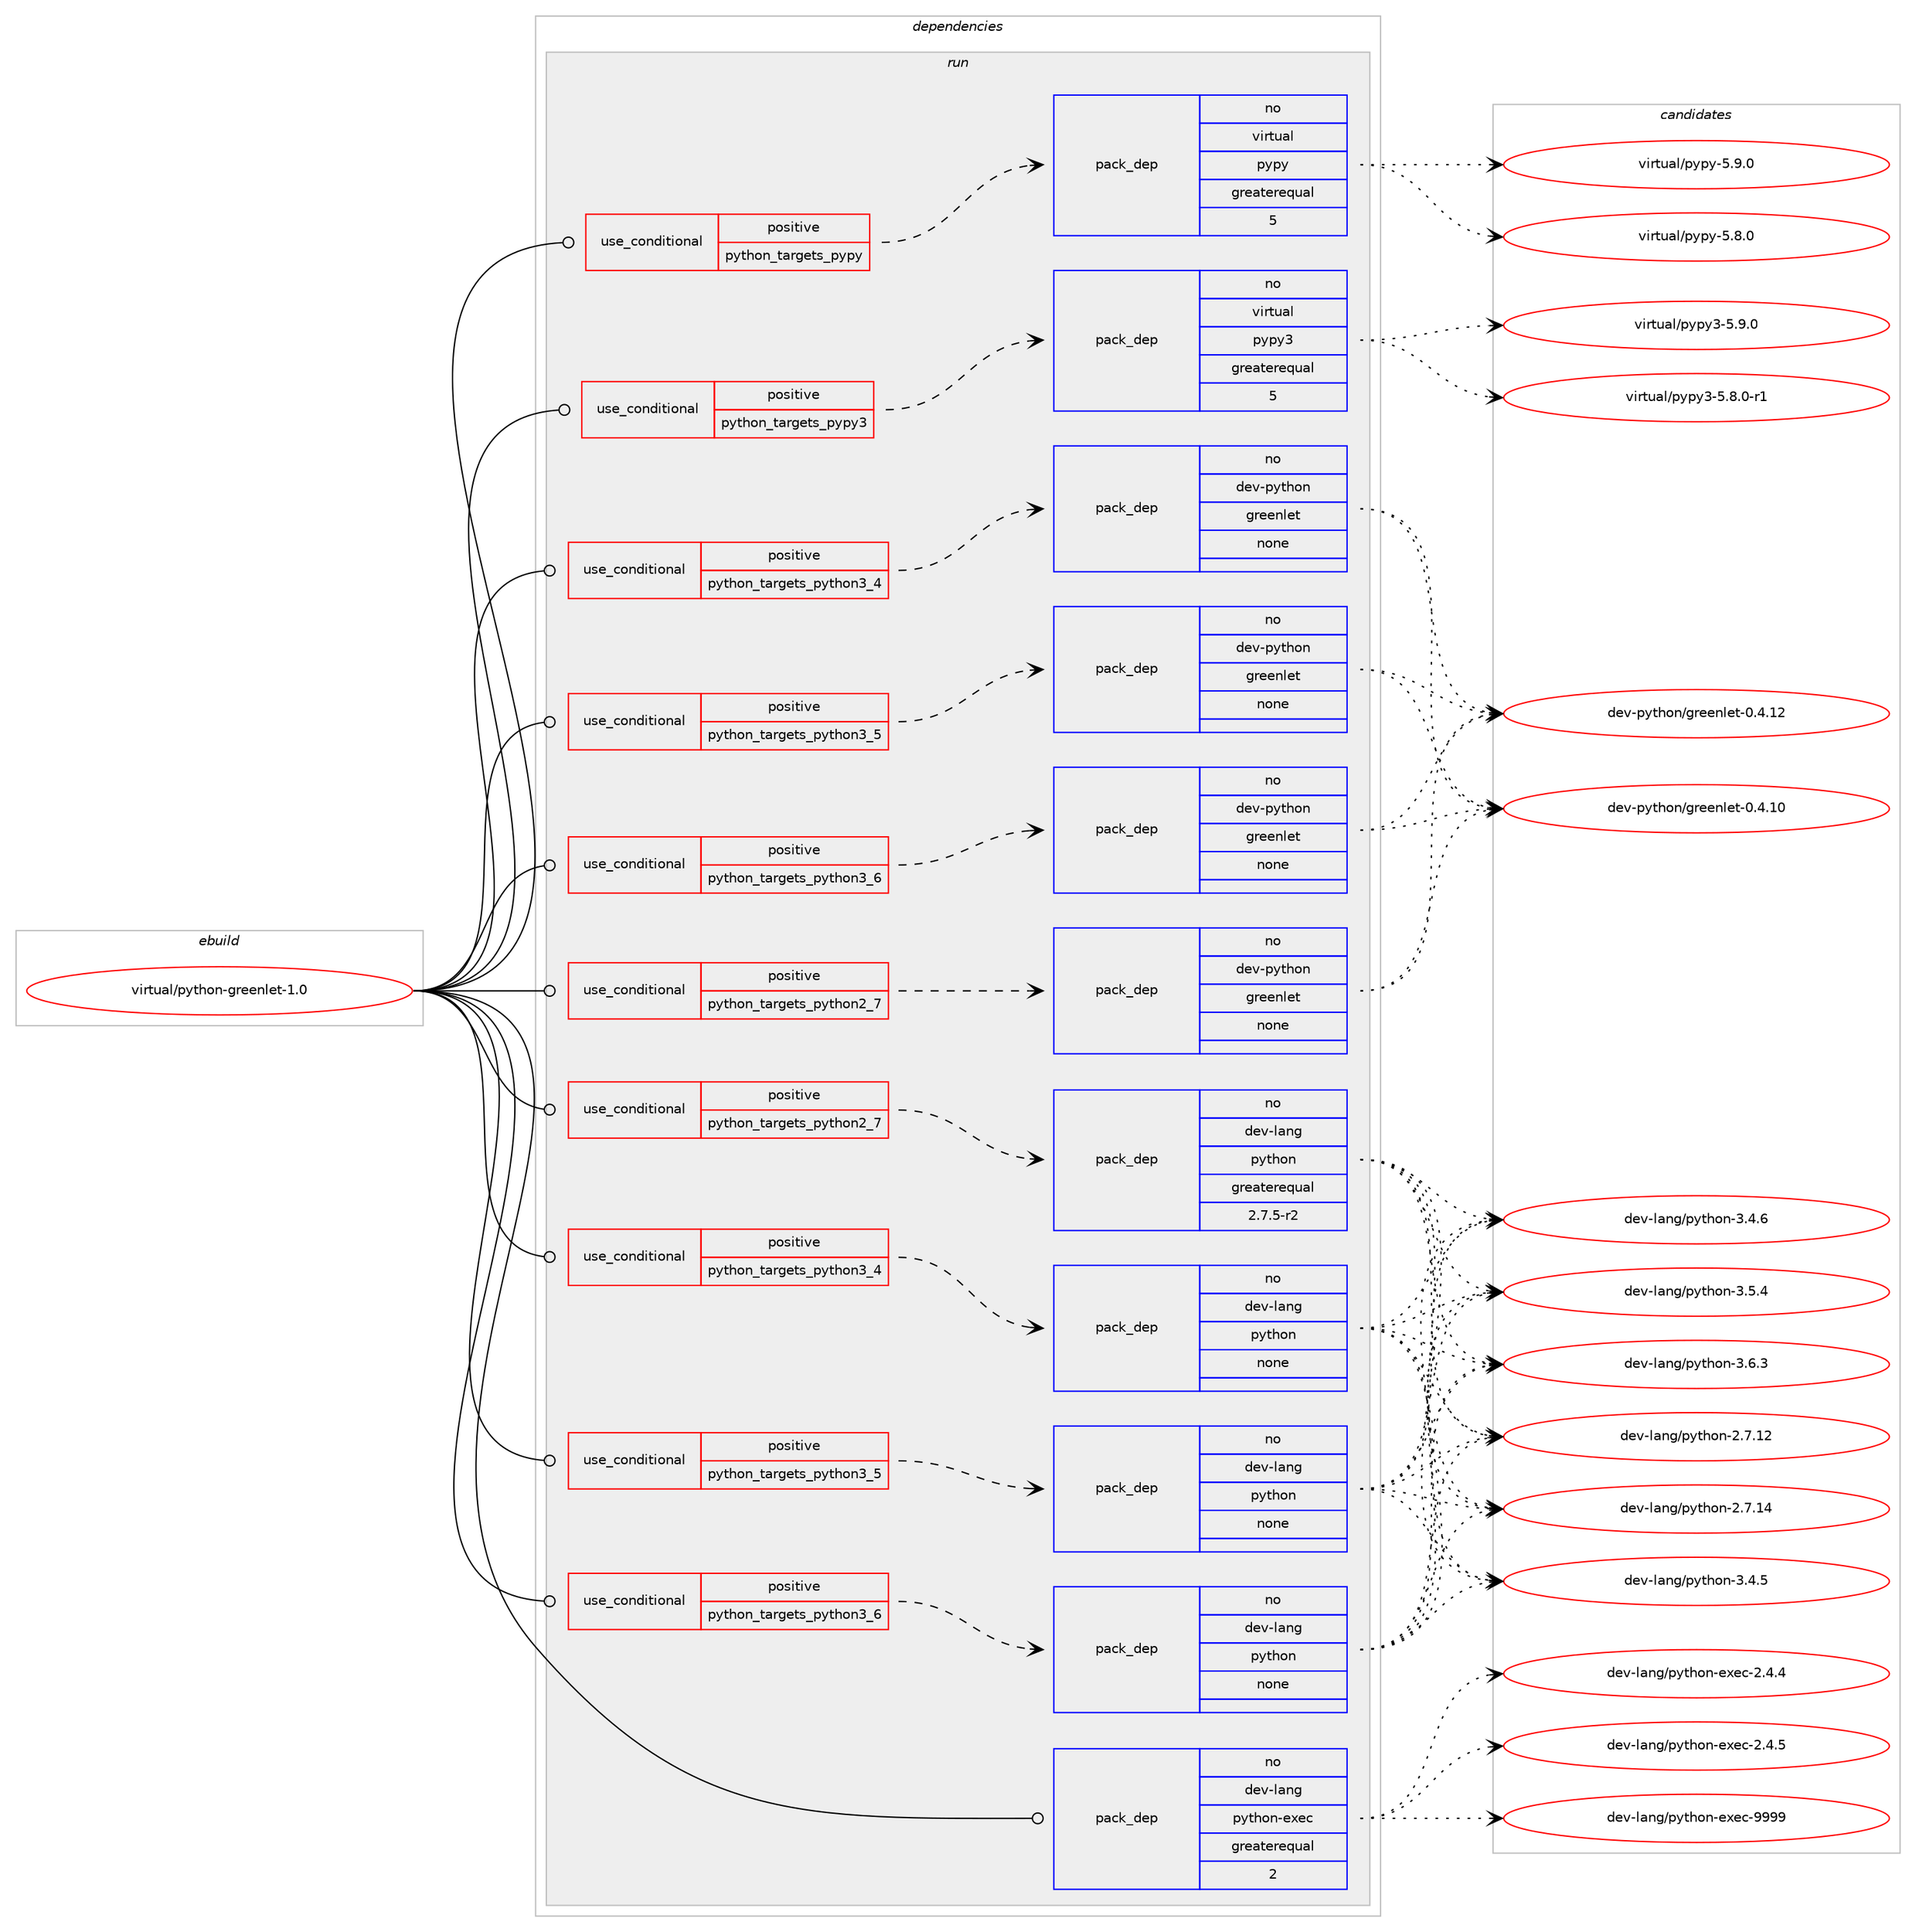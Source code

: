 digraph prolog {

# *************
# Graph options
# *************

newrank=true;
concentrate=true;
compound=true;
graph [rankdir=LR,fontname=Helvetica,fontsize=10,ranksep=1.5];#, ranksep=2.5, nodesep=0.2];
edge  [arrowhead=vee];
node  [fontname=Helvetica,fontsize=10];

# **********
# The ebuild
# **********

subgraph cluster_leftcol {
color=gray;
rank=same;
label=<<i>ebuild</i>>;
id [label="virtual/python-greenlet-1.0", color=red, width=4, href="../virtual/python-greenlet-1.0.svg"];
}

# ****************
# The dependencies
# ****************

subgraph cluster_midcol {
color=gray;
label=<<i>dependencies</i>>;
subgraph cluster_compile {
fillcolor="#eeeeee";
style=filled;
label=<<i>compile</i>>;
}
subgraph cluster_compileandrun {
fillcolor="#eeeeee";
style=filled;
label=<<i>compile and run</i>>;
}
subgraph cluster_run {
fillcolor="#eeeeee";
style=filled;
label=<<i>run</i>>;
subgraph cond118978 {
dependency499043 [label=<<TABLE BORDER="0" CELLBORDER="1" CELLSPACING="0" CELLPADDING="4"><TR><TD ROWSPAN="3" CELLPADDING="10">use_conditional</TD></TR><TR><TD>positive</TD></TR><TR><TD>python_targets_pypy</TD></TR></TABLE>>, shape=none, color=red];
subgraph pack370973 {
dependency499044 [label=<<TABLE BORDER="0" CELLBORDER="1" CELLSPACING="0" CELLPADDING="4" WIDTH="220"><TR><TD ROWSPAN="6" CELLPADDING="30">pack_dep</TD></TR><TR><TD WIDTH="110">no</TD></TR><TR><TD>virtual</TD></TR><TR><TD>pypy</TD></TR><TR><TD>greaterequal</TD></TR><TR><TD>5</TD></TR></TABLE>>, shape=none, color=blue];
}
dependency499043:e -> dependency499044:w [weight=20,style="dashed",arrowhead="vee"];
}
id:e -> dependency499043:w [weight=20,style="solid",arrowhead="odot"];
subgraph cond118979 {
dependency499045 [label=<<TABLE BORDER="0" CELLBORDER="1" CELLSPACING="0" CELLPADDING="4"><TR><TD ROWSPAN="3" CELLPADDING="10">use_conditional</TD></TR><TR><TD>positive</TD></TR><TR><TD>python_targets_pypy3</TD></TR></TABLE>>, shape=none, color=red];
subgraph pack370974 {
dependency499046 [label=<<TABLE BORDER="0" CELLBORDER="1" CELLSPACING="0" CELLPADDING="4" WIDTH="220"><TR><TD ROWSPAN="6" CELLPADDING="30">pack_dep</TD></TR><TR><TD WIDTH="110">no</TD></TR><TR><TD>virtual</TD></TR><TR><TD>pypy3</TD></TR><TR><TD>greaterequal</TD></TR><TR><TD>5</TD></TR></TABLE>>, shape=none, color=blue];
}
dependency499045:e -> dependency499046:w [weight=20,style="dashed",arrowhead="vee"];
}
id:e -> dependency499045:w [weight=20,style="solid",arrowhead="odot"];
subgraph cond118980 {
dependency499047 [label=<<TABLE BORDER="0" CELLBORDER="1" CELLSPACING="0" CELLPADDING="4"><TR><TD ROWSPAN="3" CELLPADDING="10">use_conditional</TD></TR><TR><TD>positive</TD></TR><TR><TD>python_targets_python2_7</TD></TR></TABLE>>, shape=none, color=red];
subgraph pack370975 {
dependency499048 [label=<<TABLE BORDER="0" CELLBORDER="1" CELLSPACING="0" CELLPADDING="4" WIDTH="220"><TR><TD ROWSPAN="6" CELLPADDING="30">pack_dep</TD></TR><TR><TD WIDTH="110">no</TD></TR><TR><TD>dev-lang</TD></TR><TR><TD>python</TD></TR><TR><TD>greaterequal</TD></TR><TR><TD>2.7.5-r2</TD></TR></TABLE>>, shape=none, color=blue];
}
dependency499047:e -> dependency499048:w [weight=20,style="dashed",arrowhead="vee"];
}
id:e -> dependency499047:w [weight=20,style="solid",arrowhead="odot"];
subgraph cond118981 {
dependency499049 [label=<<TABLE BORDER="0" CELLBORDER="1" CELLSPACING="0" CELLPADDING="4"><TR><TD ROWSPAN="3" CELLPADDING="10">use_conditional</TD></TR><TR><TD>positive</TD></TR><TR><TD>python_targets_python2_7</TD></TR></TABLE>>, shape=none, color=red];
subgraph pack370976 {
dependency499050 [label=<<TABLE BORDER="0" CELLBORDER="1" CELLSPACING="0" CELLPADDING="4" WIDTH="220"><TR><TD ROWSPAN="6" CELLPADDING="30">pack_dep</TD></TR><TR><TD WIDTH="110">no</TD></TR><TR><TD>dev-python</TD></TR><TR><TD>greenlet</TD></TR><TR><TD>none</TD></TR><TR><TD></TD></TR></TABLE>>, shape=none, color=blue];
}
dependency499049:e -> dependency499050:w [weight=20,style="dashed",arrowhead="vee"];
}
id:e -> dependency499049:w [weight=20,style="solid",arrowhead="odot"];
subgraph cond118982 {
dependency499051 [label=<<TABLE BORDER="0" CELLBORDER="1" CELLSPACING="0" CELLPADDING="4"><TR><TD ROWSPAN="3" CELLPADDING="10">use_conditional</TD></TR><TR><TD>positive</TD></TR><TR><TD>python_targets_python3_4</TD></TR></TABLE>>, shape=none, color=red];
subgraph pack370977 {
dependency499052 [label=<<TABLE BORDER="0" CELLBORDER="1" CELLSPACING="0" CELLPADDING="4" WIDTH="220"><TR><TD ROWSPAN="6" CELLPADDING="30">pack_dep</TD></TR><TR><TD WIDTH="110">no</TD></TR><TR><TD>dev-lang</TD></TR><TR><TD>python</TD></TR><TR><TD>none</TD></TR><TR><TD></TD></TR></TABLE>>, shape=none, color=blue];
}
dependency499051:e -> dependency499052:w [weight=20,style="dashed",arrowhead="vee"];
}
id:e -> dependency499051:w [weight=20,style="solid",arrowhead="odot"];
subgraph cond118983 {
dependency499053 [label=<<TABLE BORDER="0" CELLBORDER="1" CELLSPACING="0" CELLPADDING="4"><TR><TD ROWSPAN="3" CELLPADDING="10">use_conditional</TD></TR><TR><TD>positive</TD></TR><TR><TD>python_targets_python3_4</TD></TR></TABLE>>, shape=none, color=red];
subgraph pack370978 {
dependency499054 [label=<<TABLE BORDER="0" CELLBORDER="1" CELLSPACING="0" CELLPADDING="4" WIDTH="220"><TR><TD ROWSPAN="6" CELLPADDING="30">pack_dep</TD></TR><TR><TD WIDTH="110">no</TD></TR><TR><TD>dev-python</TD></TR><TR><TD>greenlet</TD></TR><TR><TD>none</TD></TR><TR><TD></TD></TR></TABLE>>, shape=none, color=blue];
}
dependency499053:e -> dependency499054:w [weight=20,style="dashed",arrowhead="vee"];
}
id:e -> dependency499053:w [weight=20,style="solid",arrowhead="odot"];
subgraph cond118984 {
dependency499055 [label=<<TABLE BORDER="0" CELLBORDER="1" CELLSPACING="0" CELLPADDING="4"><TR><TD ROWSPAN="3" CELLPADDING="10">use_conditional</TD></TR><TR><TD>positive</TD></TR><TR><TD>python_targets_python3_5</TD></TR></TABLE>>, shape=none, color=red];
subgraph pack370979 {
dependency499056 [label=<<TABLE BORDER="0" CELLBORDER="1" CELLSPACING="0" CELLPADDING="4" WIDTH="220"><TR><TD ROWSPAN="6" CELLPADDING="30">pack_dep</TD></TR><TR><TD WIDTH="110">no</TD></TR><TR><TD>dev-lang</TD></TR><TR><TD>python</TD></TR><TR><TD>none</TD></TR><TR><TD></TD></TR></TABLE>>, shape=none, color=blue];
}
dependency499055:e -> dependency499056:w [weight=20,style="dashed",arrowhead="vee"];
}
id:e -> dependency499055:w [weight=20,style="solid",arrowhead="odot"];
subgraph cond118985 {
dependency499057 [label=<<TABLE BORDER="0" CELLBORDER="1" CELLSPACING="0" CELLPADDING="4"><TR><TD ROWSPAN="3" CELLPADDING="10">use_conditional</TD></TR><TR><TD>positive</TD></TR><TR><TD>python_targets_python3_5</TD></TR></TABLE>>, shape=none, color=red];
subgraph pack370980 {
dependency499058 [label=<<TABLE BORDER="0" CELLBORDER="1" CELLSPACING="0" CELLPADDING="4" WIDTH="220"><TR><TD ROWSPAN="6" CELLPADDING="30">pack_dep</TD></TR><TR><TD WIDTH="110">no</TD></TR><TR><TD>dev-python</TD></TR><TR><TD>greenlet</TD></TR><TR><TD>none</TD></TR><TR><TD></TD></TR></TABLE>>, shape=none, color=blue];
}
dependency499057:e -> dependency499058:w [weight=20,style="dashed",arrowhead="vee"];
}
id:e -> dependency499057:w [weight=20,style="solid",arrowhead="odot"];
subgraph cond118986 {
dependency499059 [label=<<TABLE BORDER="0" CELLBORDER="1" CELLSPACING="0" CELLPADDING="4"><TR><TD ROWSPAN="3" CELLPADDING="10">use_conditional</TD></TR><TR><TD>positive</TD></TR><TR><TD>python_targets_python3_6</TD></TR></TABLE>>, shape=none, color=red];
subgraph pack370981 {
dependency499060 [label=<<TABLE BORDER="0" CELLBORDER="1" CELLSPACING="0" CELLPADDING="4" WIDTH="220"><TR><TD ROWSPAN="6" CELLPADDING="30">pack_dep</TD></TR><TR><TD WIDTH="110">no</TD></TR><TR><TD>dev-lang</TD></TR><TR><TD>python</TD></TR><TR><TD>none</TD></TR><TR><TD></TD></TR></TABLE>>, shape=none, color=blue];
}
dependency499059:e -> dependency499060:w [weight=20,style="dashed",arrowhead="vee"];
}
id:e -> dependency499059:w [weight=20,style="solid",arrowhead="odot"];
subgraph cond118987 {
dependency499061 [label=<<TABLE BORDER="0" CELLBORDER="1" CELLSPACING="0" CELLPADDING="4"><TR><TD ROWSPAN="3" CELLPADDING="10">use_conditional</TD></TR><TR><TD>positive</TD></TR><TR><TD>python_targets_python3_6</TD></TR></TABLE>>, shape=none, color=red];
subgraph pack370982 {
dependency499062 [label=<<TABLE BORDER="0" CELLBORDER="1" CELLSPACING="0" CELLPADDING="4" WIDTH="220"><TR><TD ROWSPAN="6" CELLPADDING="30">pack_dep</TD></TR><TR><TD WIDTH="110">no</TD></TR><TR><TD>dev-python</TD></TR><TR><TD>greenlet</TD></TR><TR><TD>none</TD></TR><TR><TD></TD></TR></TABLE>>, shape=none, color=blue];
}
dependency499061:e -> dependency499062:w [weight=20,style="dashed",arrowhead="vee"];
}
id:e -> dependency499061:w [weight=20,style="solid",arrowhead="odot"];
subgraph pack370983 {
dependency499063 [label=<<TABLE BORDER="0" CELLBORDER="1" CELLSPACING="0" CELLPADDING="4" WIDTH="220"><TR><TD ROWSPAN="6" CELLPADDING="30">pack_dep</TD></TR><TR><TD WIDTH="110">no</TD></TR><TR><TD>dev-lang</TD></TR><TR><TD>python-exec</TD></TR><TR><TD>greaterequal</TD></TR><TR><TD>2</TD></TR></TABLE>>, shape=none, color=blue];
}
id:e -> dependency499063:w [weight=20,style="solid",arrowhead="odot"];
}
}

# **************
# The candidates
# **************

subgraph cluster_choices {
rank=same;
color=gray;
label=<<i>candidates</i>>;

subgraph choice370973 {
color=black;
nodesep=1;
choice1181051141161179710847112121112121455346564648 [label="virtual/pypy-5.8.0", color=red, width=4,href="../virtual/pypy-5.8.0.svg"];
choice1181051141161179710847112121112121455346574648 [label="virtual/pypy-5.9.0", color=red, width=4,href="../virtual/pypy-5.9.0.svg"];
dependency499044:e -> choice1181051141161179710847112121112121455346564648:w [style=dotted,weight="100"];
dependency499044:e -> choice1181051141161179710847112121112121455346574648:w [style=dotted,weight="100"];
}
subgraph choice370974 {
color=black;
nodesep=1;
choice1181051141161179710847112121112121514553465646484511449 [label="virtual/pypy3-5.8.0-r1", color=red, width=4,href="../virtual/pypy3-5.8.0-r1.svg"];
choice118105114116117971084711212111212151455346574648 [label="virtual/pypy3-5.9.0", color=red, width=4,href="../virtual/pypy3-5.9.0.svg"];
dependency499046:e -> choice1181051141161179710847112121112121514553465646484511449:w [style=dotted,weight="100"];
dependency499046:e -> choice118105114116117971084711212111212151455346574648:w [style=dotted,weight="100"];
}
subgraph choice370975 {
color=black;
nodesep=1;
choice10010111845108971101034711212111610411111045504655464950 [label="dev-lang/python-2.7.12", color=red, width=4,href="../dev-lang/python-2.7.12.svg"];
choice10010111845108971101034711212111610411111045504655464952 [label="dev-lang/python-2.7.14", color=red, width=4,href="../dev-lang/python-2.7.14.svg"];
choice100101118451089711010347112121116104111110455146524653 [label="dev-lang/python-3.4.5", color=red, width=4,href="../dev-lang/python-3.4.5.svg"];
choice100101118451089711010347112121116104111110455146524654 [label="dev-lang/python-3.4.6", color=red, width=4,href="../dev-lang/python-3.4.6.svg"];
choice100101118451089711010347112121116104111110455146534652 [label="dev-lang/python-3.5.4", color=red, width=4,href="../dev-lang/python-3.5.4.svg"];
choice100101118451089711010347112121116104111110455146544651 [label="dev-lang/python-3.6.3", color=red, width=4,href="../dev-lang/python-3.6.3.svg"];
dependency499048:e -> choice10010111845108971101034711212111610411111045504655464950:w [style=dotted,weight="100"];
dependency499048:e -> choice10010111845108971101034711212111610411111045504655464952:w [style=dotted,weight="100"];
dependency499048:e -> choice100101118451089711010347112121116104111110455146524653:w [style=dotted,weight="100"];
dependency499048:e -> choice100101118451089711010347112121116104111110455146524654:w [style=dotted,weight="100"];
dependency499048:e -> choice100101118451089711010347112121116104111110455146534652:w [style=dotted,weight="100"];
dependency499048:e -> choice100101118451089711010347112121116104111110455146544651:w [style=dotted,weight="100"];
}
subgraph choice370976 {
color=black;
nodesep=1;
choice100101118451121211161041111104710311410110111010810111645484652464948 [label="dev-python/greenlet-0.4.10", color=red, width=4,href="../dev-python/greenlet-0.4.10.svg"];
choice100101118451121211161041111104710311410110111010810111645484652464950 [label="dev-python/greenlet-0.4.12", color=red, width=4,href="../dev-python/greenlet-0.4.12.svg"];
dependency499050:e -> choice100101118451121211161041111104710311410110111010810111645484652464948:w [style=dotted,weight="100"];
dependency499050:e -> choice100101118451121211161041111104710311410110111010810111645484652464950:w [style=dotted,weight="100"];
}
subgraph choice370977 {
color=black;
nodesep=1;
choice10010111845108971101034711212111610411111045504655464950 [label="dev-lang/python-2.7.12", color=red, width=4,href="../dev-lang/python-2.7.12.svg"];
choice10010111845108971101034711212111610411111045504655464952 [label="dev-lang/python-2.7.14", color=red, width=4,href="../dev-lang/python-2.7.14.svg"];
choice100101118451089711010347112121116104111110455146524653 [label="dev-lang/python-3.4.5", color=red, width=4,href="../dev-lang/python-3.4.5.svg"];
choice100101118451089711010347112121116104111110455146524654 [label="dev-lang/python-3.4.6", color=red, width=4,href="../dev-lang/python-3.4.6.svg"];
choice100101118451089711010347112121116104111110455146534652 [label="dev-lang/python-3.5.4", color=red, width=4,href="../dev-lang/python-3.5.4.svg"];
choice100101118451089711010347112121116104111110455146544651 [label="dev-lang/python-3.6.3", color=red, width=4,href="../dev-lang/python-3.6.3.svg"];
dependency499052:e -> choice10010111845108971101034711212111610411111045504655464950:w [style=dotted,weight="100"];
dependency499052:e -> choice10010111845108971101034711212111610411111045504655464952:w [style=dotted,weight="100"];
dependency499052:e -> choice100101118451089711010347112121116104111110455146524653:w [style=dotted,weight="100"];
dependency499052:e -> choice100101118451089711010347112121116104111110455146524654:w [style=dotted,weight="100"];
dependency499052:e -> choice100101118451089711010347112121116104111110455146534652:w [style=dotted,weight="100"];
dependency499052:e -> choice100101118451089711010347112121116104111110455146544651:w [style=dotted,weight="100"];
}
subgraph choice370978 {
color=black;
nodesep=1;
choice100101118451121211161041111104710311410110111010810111645484652464948 [label="dev-python/greenlet-0.4.10", color=red, width=4,href="../dev-python/greenlet-0.4.10.svg"];
choice100101118451121211161041111104710311410110111010810111645484652464950 [label="dev-python/greenlet-0.4.12", color=red, width=4,href="../dev-python/greenlet-0.4.12.svg"];
dependency499054:e -> choice100101118451121211161041111104710311410110111010810111645484652464948:w [style=dotted,weight="100"];
dependency499054:e -> choice100101118451121211161041111104710311410110111010810111645484652464950:w [style=dotted,weight="100"];
}
subgraph choice370979 {
color=black;
nodesep=1;
choice10010111845108971101034711212111610411111045504655464950 [label="dev-lang/python-2.7.12", color=red, width=4,href="../dev-lang/python-2.7.12.svg"];
choice10010111845108971101034711212111610411111045504655464952 [label="dev-lang/python-2.7.14", color=red, width=4,href="../dev-lang/python-2.7.14.svg"];
choice100101118451089711010347112121116104111110455146524653 [label="dev-lang/python-3.4.5", color=red, width=4,href="../dev-lang/python-3.4.5.svg"];
choice100101118451089711010347112121116104111110455146524654 [label="dev-lang/python-3.4.6", color=red, width=4,href="../dev-lang/python-3.4.6.svg"];
choice100101118451089711010347112121116104111110455146534652 [label="dev-lang/python-3.5.4", color=red, width=4,href="../dev-lang/python-3.5.4.svg"];
choice100101118451089711010347112121116104111110455146544651 [label="dev-lang/python-3.6.3", color=red, width=4,href="../dev-lang/python-3.6.3.svg"];
dependency499056:e -> choice10010111845108971101034711212111610411111045504655464950:w [style=dotted,weight="100"];
dependency499056:e -> choice10010111845108971101034711212111610411111045504655464952:w [style=dotted,weight="100"];
dependency499056:e -> choice100101118451089711010347112121116104111110455146524653:w [style=dotted,weight="100"];
dependency499056:e -> choice100101118451089711010347112121116104111110455146524654:w [style=dotted,weight="100"];
dependency499056:e -> choice100101118451089711010347112121116104111110455146534652:w [style=dotted,weight="100"];
dependency499056:e -> choice100101118451089711010347112121116104111110455146544651:w [style=dotted,weight="100"];
}
subgraph choice370980 {
color=black;
nodesep=1;
choice100101118451121211161041111104710311410110111010810111645484652464948 [label="dev-python/greenlet-0.4.10", color=red, width=4,href="../dev-python/greenlet-0.4.10.svg"];
choice100101118451121211161041111104710311410110111010810111645484652464950 [label="dev-python/greenlet-0.4.12", color=red, width=4,href="../dev-python/greenlet-0.4.12.svg"];
dependency499058:e -> choice100101118451121211161041111104710311410110111010810111645484652464948:w [style=dotted,weight="100"];
dependency499058:e -> choice100101118451121211161041111104710311410110111010810111645484652464950:w [style=dotted,weight="100"];
}
subgraph choice370981 {
color=black;
nodesep=1;
choice10010111845108971101034711212111610411111045504655464950 [label="dev-lang/python-2.7.12", color=red, width=4,href="../dev-lang/python-2.7.12.svg"];
choice10010111845108971101034711212111610411111045504655464952 [label="dev-lang/python-2.7.14", color=red, width=4,href="../dev-lang/python-2.7.14.svg"];
choice100101118451089711010347112121116104111110455146524653 [label="dev-lang/python-3.4.5", color=red, width=4,href="../dev-lang/python-3.4.5.svg"];
choice100101118451089711010347112121116104111110455146524654 [label="dev-lang/python-3.4.6", color=red, width=4,href="../dev-lang/python-3.4.6.svg"];
choice100101118451089711010347112121116104111110455146534652 [label="dev-lang/python-3.5.4", color=red, width=4,href="../dev-lang/python-3.5.4.svg"];
choice100101118451089711010347112121116104111110455146544651 [label="dev-lang/python-3.6.3", color=red, width=4,href="../dev-lang/python-3.6.3.svg"];
dependency499060:e -> choice10010111845108971101034711212111610411111045504655464950:w [style=dotted,weight="100"];
dependency499060:e -> choice10010111845108971101034711212111610411111045504655464952:w [style=dotted,weight="100"];
dependency499060:e -> choice100101118451089711010347112121116104111110455146524653:w [style=dotted,weight="100"];
dependency499060:e -> choice100101118451089711010347112121116104111110455146524654:w [style=dotted,weight="100"];
dependency499060:e -> choice100101118451089711010347112121116104111110455146534652:w [style=dotted,weight="100"];
dependency499060:e -> choice100101118451089711010347112121116104111110455146544651:w [style=dotted,weight="100"];
}
subgraph choice370982 {
color=black;
nodesep=1;
choice100101118451121211161041111104710311410110111010810111645484652464948 [label="dev-python/greenlet-0.4.10", color=red, width=4,href="../dev-python/greenlet-0.4.10.svg"];
choice100101118451121211161041111104710311410110111010810111645484652464950 [label="dev-python/greenlet-0.4.12", color=red, width=4,href="../dev-python/greenlet-0.4.12.svg"];
dependency499062:e -> choice100101118451121211161041111104710311410110111010810111645484652464948:w [style=dotted,weight="100"];
dependency499062:e -> choice100101118451121211161041111104710311410110111010810111645484652464950:w [style=dotted,weight="100"];
}
subgraph choice370983 {
color=black;
nodesep=1;
choice1001011184510897110103471121211161041111104510112010199455046524652 [label="dev-lang/python-exec-2.4.4", color=red, width=4,href="../dev-lang/python-exec-2.4.4.svg"];
choice1001011184510897110103471121211161041111104510112010199455046524653 [label="dev-lang/python-exec-2.4.5", color=red, width=4,href="../dev-lang/python-exec-2.4.5.svg"];
choice10010111845108971101034711212111610411111045101120101994557575757 [label="dev-lang/python-exec-9999", color=red, width=4,href="../dev-lang/python-exec-9999.svg"];
dependency499063:e -> choice1001011184510897110103471121211161041111104510112010199455046524652:w [style=dotted,weight="100"];
dependency499063:e -> choice1001011184510897110103471121211161041111104510112010199455046524653:w [style=dotted,weight="100"];
dependency499063:e -> choice10010111845108971101034711212111610411111045101120101994557575757:w [style=dotted,weight="100"];
}
}

}
